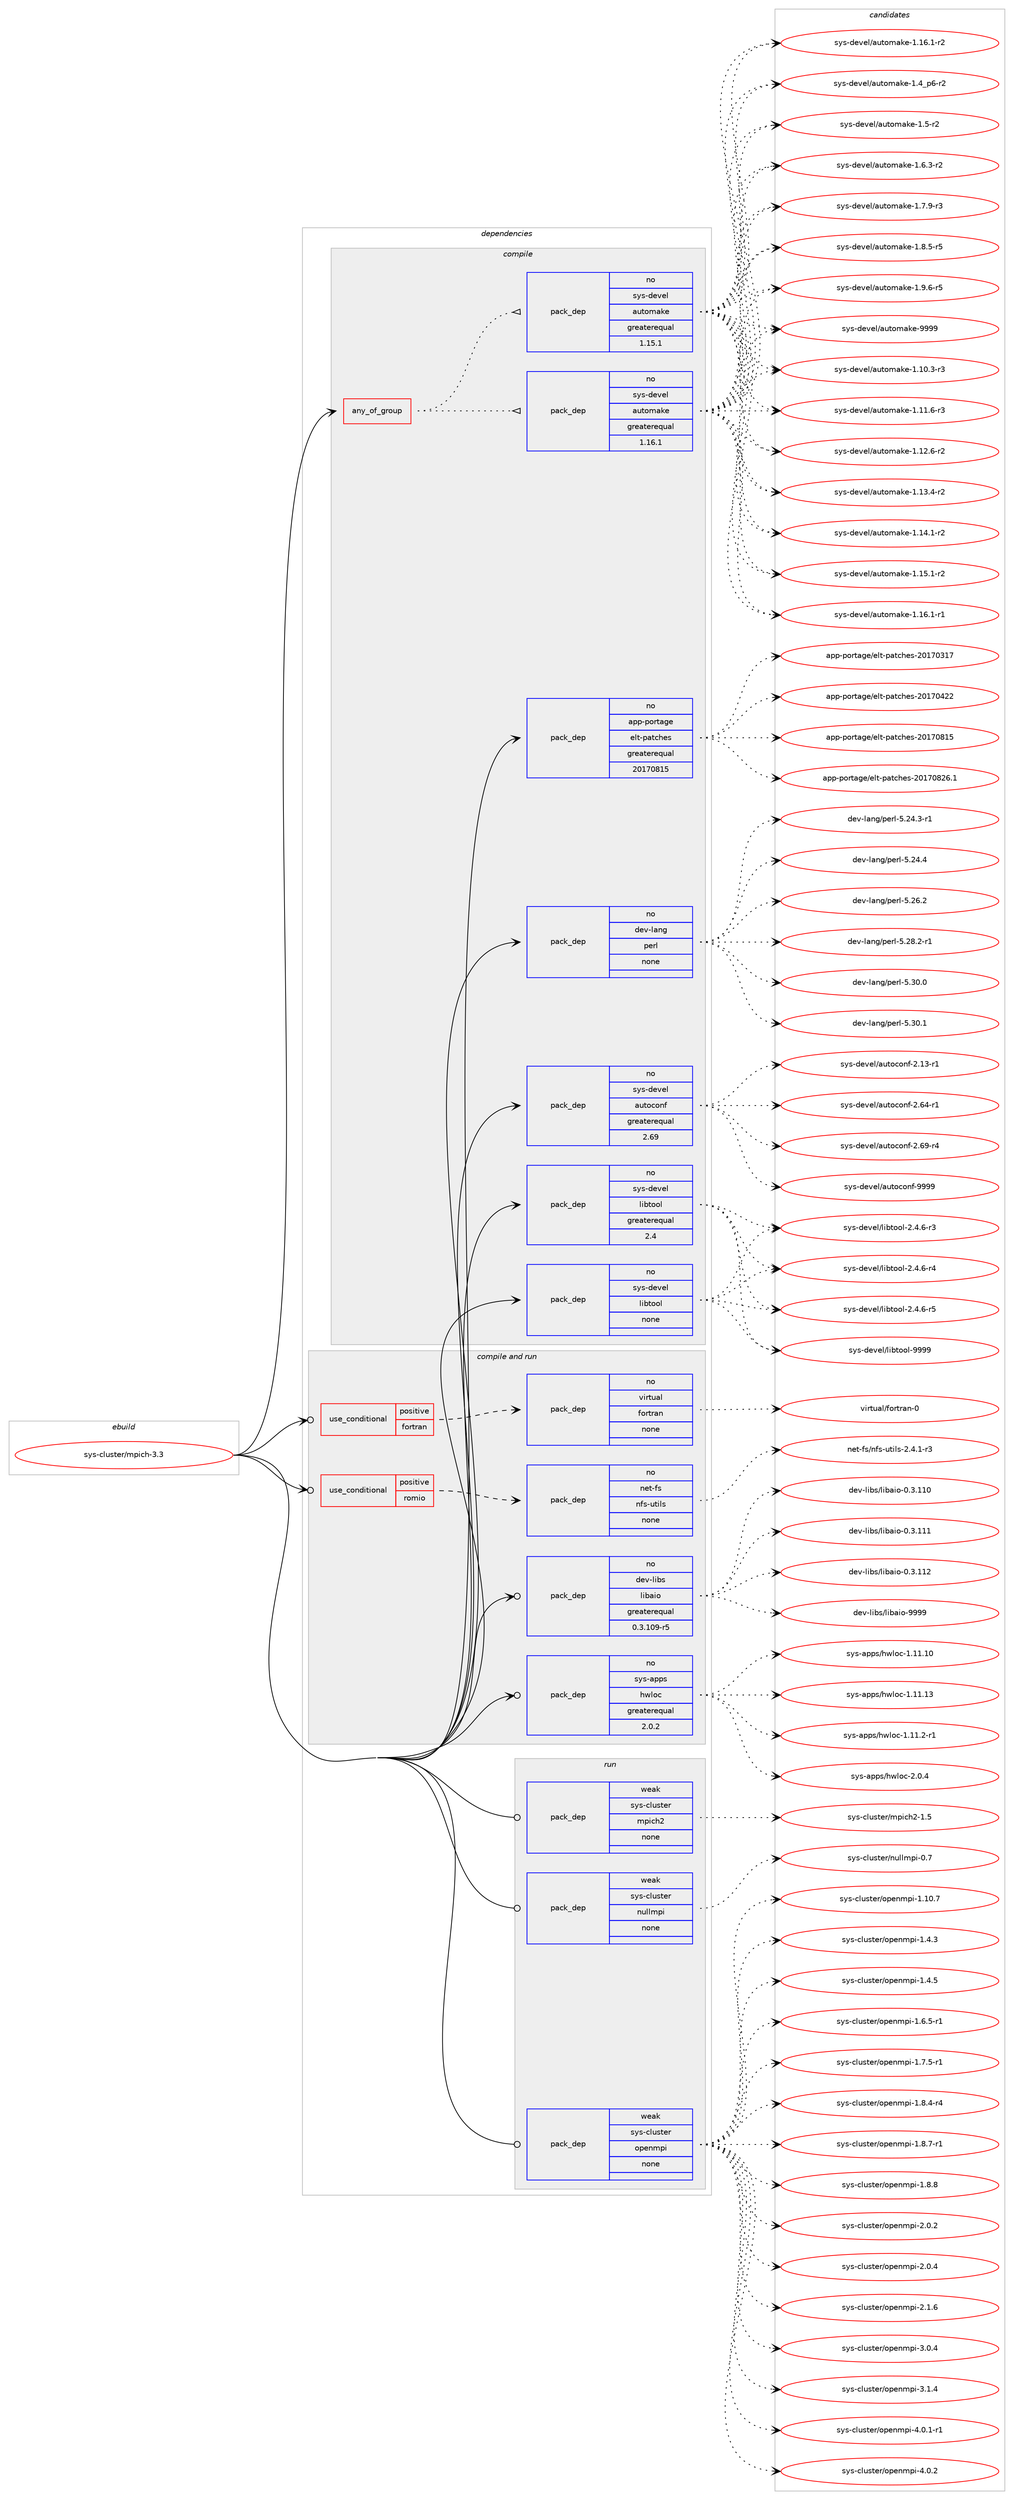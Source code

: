 digraph prolog {

# *************
# Graph options
# *************

newrank=true;
concentrate=true;
compound=true;
graph [rankdir=LR,fontname=Helvetica,fontsize=10,ranksep=1.5];#, ranksep=2.5, nodesep=0.2];
edge  [arrowhead=vee];
node  [fontname=Helvetica,fontsize=10];

# **********
# The ebuild
# **********

subgraph cluster_leftcol {
color=gray;
rank=same;
label=<<i>ebuild</i>>;
id [label="sys-cluster/mpich-3.3", color=red, width=4, href="../sys-cluster/mpich-3.3.svg"];
}

# ****************
# The dependencies
# ****************

subgraph cluster_midcol {
color=gray;
label=<<i>dependencies</i>>;
subgraph cluster_compile {
fillcolor="#eeeeee";
style=filled;
label=<<i>compile</i>>;
subgraph any14994 {
dependency885252 [label=<<TABLE BORDER="0" CELLBORDER="1" CELLSPACING="0" CELLPADDING="4"><TR><TD CELLPADDING="10">any_of_group</TD></TR></TABLE>>, shape=none, color=red];subgraph pack656724 {
dependency885253 [label=<<TABLE BORDER="0" CELLBORDER="1" CELLSPACING="0" CELLPADDING="4" WIDTH="220"><TR><TD ROWSPAN="6" CELLPADDING="30">pack_dep</TD></TR><TR><TD WIDTH="110">no</TD></TR><TR><TD>sys-devel</TD></TR><TR><TD>automake</TD></TR><TR><TD>greaterequal</TD></TR><TR><TD>1.16.1</TD></TR></TABLE>>, shape=none, color=blue];
}
dependency885252:e -> dependency885253:w [weight=20,style="dotted",arrowhead="oinv"];
subgraph pack656725 {
dependency885254 [label=<<TABLE BORDER="0" CELLBORDER="1" CELLSPACING="0" CELLPADDING="4" WIDTH="220"><TR><TD ROWSPAN="6" CELLPADDING="30">pack_dep</TD></TR><TR><TD WIDTH="110">no</TD></TR><TR><TD>sys-devel</TD></TR><TR><TD>automake</TD></TR><TR><TD>greaterequal</TD></TR><TR><TD>1.15.1</TD></TR></TABLE>>, shape=none, color=blue];
}
dependency885252:e -> dependency885254:w [weight=20,style="dotted",arrowhead="oinv"];
}
id:e -> dependency885252:w [weight=20,style="solid",arrowhead="vee"];
subgraph pack656726 {
dependency885255 [label=<<TABLE BORDER="0" CELLBORDER="1" CELLSPACING="0" CELLPADDING="4" WIDTH="220"><TR><TD ROWSPAN="6" CELLPADDING="30">pack_dep</TD></TR><TR><TD WIDTH="110">no</TD></TR><TR><TD>app-portage</TD></TR><TR><TD>elt-patches</TD></TR><TR><TD>greaterequal</TD></TR><TR><TD>20170815</TD></TR></TABLE>>, shape=none, color=blue];
}
id:e -> dependency885255:w [weight=20,style="solid",arrowhead="vee"];
subgraph pack656727 {
dependency885256 [label=<<TABLE BORDER="0" CELLBORDER="1" CELLSPACING="0" CELLPADDING="4" WIDTH="220"><TR><TD ROWSPAN="6" CELLPADDING="30">pack_dep</TD></TR><TR><TD WIDTH="110">no</TD></TR><TR><TD>dev-lang</TD></TR><TR><TD>perl</TD></TR><TR><TD>none</TD></TR><TR><TD></TD></TR></TABLE>>, shape=none, color=blue];
}
id:e -> dependency885256:w [weight=20,style="solid",arrowhead="vee"];
subgraph pack656728 {
dependency885257 [label=<<TABLE BORDER="0" CELLBORDER="1" CELLSPACING="0" CELLPADDING="4" WIDTH="220"><TR><TD ROWSPAN="6" CELLPADDING="30">pack_dep</TD></TR><TR><TD WIDTH="110">no</TD></TR><TR><TD>sys-devel</TD></TR><TR><TD>autoconf</TD></TR><TR><TD>greaterequal</TD></TR><TR><TD>2.69</TD></TR></TABLE>>, shape=none, color=blue];
}
id:e -> dependency885257:w [weight=20,style="solid",arrowhead="vee"];
subgraph pack656729 {
dependency885258 [label=<<TABLE BORDER="0" CELLBORDER="1" CELLSPACING="0" CELLPADDING="4" WIDTH="220"><TR><TD ROWSPAN="6" CELLPADDING="30">pack_dep</TD></TR><TR><TD WIDTH="110">no</TD></TR><TR><TD>sys-devel</TD></TR><TR><TD>libtool</TD></TR><TR><TD>greaterequal</TD></TR><TR><TD>2.4</TD></TR></TABLE>>, shape=none, color=blue];
}
id:e -> dependency885258:w [weight=20,style="solid",arrowhead="vee"];
subgraph pack656730 {
dependency885259 [label=<<TABLE BORDER="0" CELLBORDER="1" CELLSPACING="0" CELLPADDING="4" WIDTH="220"><TR><TD ROWSPAN="6" CELLPADDING="30">pack_dep</TD></TR><TR><TD WIDTH="110">no</TD></TR><TR><TD>sys-devel</TD></TR><TR><TD>libtool</TD></TR><TR><TD>none</TD></TR><TR><TD></TD></TR></TABLE>>, shape=none, color=blue];
}
id:e -> dependency885259:w [weight=20,style="solid",arrowhead="vee"];
}
subgraph cluster_compileandrun {
fillcolor="#eeeeee";
style=filled;
label=<<i>compile and run</i>>;
subgraph cond213005 {
dependency885260 [label=<<TABLE BORDER="0" CELLBORDER="1" CELLSPACING="0" CELLPADDING="4"><TR><TD ROWSPAN="3" CELLPADDING="10">use_conditional</TD></TR><TR><TD>positive</TD></TR><TR><TD>fortran</TD></TR></TABLE>>, shape=none, color=red];
subgraph pack656731 {
dependency885261 [label=<<TABLE BORDER="0" CELLBORDER="1" CELLSPACING="0" CELLPADDING="4" WIDTH="220"><TR><TD ROWSPAN="6" CELLPADDING="30">pack_dep</TD></TR><TR><TD WIDTH="110">no</TD></TR><TR><TD>virtual</TD></TR><TR><TD>fortran</TD></TR><TR><TD>none</TD></TR><TR><TD></TD></TR></TABLE>>, shape=none, color=blue];
}
dependency885260:e -> dependency885261:w [weight=20,style="dashed",arrowhead="vee"];
}
id:e -> dependency885260:w [weight=20,style="solid",arrowhead="odotvee"];
subgraph cond213006 {
dependency885262 [label=<<TABLE BORDER="0" CELLBORDER="1" CELLSPACING="0" CELLPADDING="4"><TR><TD ROWSPAN="3" CELLPADDING="10">use_conditional</TD></TR><TR><TD>positive</TD></TR><TR><TD>romio</TD></TR></TABLE>>, shape=none, color=red];
subgraph pack656732 {
dependency885263 [label=<<TABLE BORDER="0" CELLBORDER="1" CELLSPACING="0" CELLPADDING="4" WIDTH="220"><TR><TD ROWSPAN="6" CELLPADDING="30">pack_dep</TD></TR><TR><TD WIDTH="110">no</TD></TR><TR><TD>net-fs</TD></TR><TR><TD>nfs-utils</TD></TR><TR><TD>none</TD></TR><TR><TD></TD></TR></TABLE>>, shape=none, color=blue];
}
dependency885262:e -> dependency885263:w [weight=20,style="dashed",arrowhead="vee"];
}
id:e -> dependency885262:w [weight=20,style="solid",arrowhead="odotvee"];
subgraph pack656733 {
dependency885264 [label=<<TABLE BORDER="0" CELLBORDER="1" CELLSPACING="0" CELLPADDING="4" WIDTH="220"><TR><TD ROWSPAN="6" CELLPADDING="30">pack_dep</TD></TR><TR><TD WIDTH="110">no</TD></TR><TR><TD>dev-libs</TD></TR><TR><TD>libaio</TD></TR><TR><TD>greaterequal</TD></TR><TR><TD>0.3.109-r5</TD></TR></TABLE>>, shape=none, color=blue];
}
id:e -> dependency885264:w [weight=20,style="solid",arrowhead="odotvee"];
subgraph pack656734 {
dependency885265 [label=<<TABLE BORDER="0" CELLBORDER="1" CELLSPACING="0" CELLPADDING="4" WIDTH="220"><TR><TD ROWSPAN="6" CELLPADDING="30">pack_dep</TD></TR><TR><TD WIDTH="110">no</TD></TR><TR><TD>sys-apps</TD></TR><TR><TD>hwloc</TD></TR><TR><TD>greaterequal</TD></TR><TR><TD>2.0.2</TD></TR></TABLE>>, shape=none, color=blue];
}
id:e -> dependency885265:w [weight=20,style="solid",arrowhead="odotvee"];
}
subgraph cluster_run {
fillcolor="#eeeeee";
style=filled;
label=<<i>run</i>>;
subgraph pack656735 {
dependency885266 [label=<<TABLE BORDER="0" CELLBORDER="1" CELLSPACING="0" CELLPADDING="4" WIDTH="220"><TR><TD ROWSPAN="6" CELLPADDING="30">pack_dep</TD></TR><TR><TD WIDTH="110">weak</TD></TR><TR><TD>sys-cluster</TD></TR><TR><TD>mpich2</TD></TR><TR><TD>none</TD></TR><TR><TD></TD></TR></TABLE>>, shape=none, color=blue];
}
id:e -> dependency885266:w [weight=20,style="solid",arrowhead="odot"];
subgraph pack656736 {
dependency885267 [label=<<TABLE BORDER="0" CELLBORDER="1" CELLSPACING="0" CELLPADDING="4" WIDTH="220"><TR><TD ROWSPAN="6" CELLPADDING="30">pack_dep</TD></TR><TR><TD WIDTH="110">weak</TD></TR><TR><TD>sys-cluster</TD></TR><TR><TD>nullmpi</TD></TR><TR><TD>none</TD></TR><TR><TD></TD></TR></TABLE>>, shape=none, color=blue];
}
id:e -> dependency885267:w [weight=20,style="solid",arrowhead="odot"];
subgraph pack656737 {
dependency885268 [label=<<TABLE BORDER="0" CELLBORDER="1" CELLSPACING="0" CELLPADDING="4" WIDTH="220"><TR><TD ROWSPAN="6" CELLPADDING="30">pack_dep</TD></TR><TR><TD WIDTH="110">weak</TD></TR><TR><TD>sys-cluster</TD></TR><TR><TD>openmpi</TD></TR><TR><TD>none</TD></TR><TR><TD></TD></TR></TABLE>>, shape=none, color=blue];
}
id:e -> dependency885268:w [weight=20,style="solid",arrowhead="odot"];
}
}

# **************
# The candidates
# **************

subgraph cluster_choices {
rank=same;
color=gray;
label=<<i>candidates</i>>;

subgraph choice656724 {
color=black;
nodesep=1;
choice11512111545100101118101108479711711611110997107101454946494846514511451 [label="sys-devel/automake-1.10.3-r3", color=red, width=4,href="../sys-devel/automake-1.10.3-r3.svg"];
choice11512111545100101118101108479711711611110997107101454946494946544511451 [label="sys-devel/automake-1.11.6-r3", color=red, width=4,href="../sys-devel/automake-1.11.6-r3.svg"];
choice11512111545100101118101108479711711611110997107101454946495046544511450 [label="sys-devel/automake-1.12.6-r2", color=red, width=4,href="../sys-devel/automake-1.12.6-r2.svg"];
choice11512111545100101118101108479711711611110997107101454946495146524511450 [label="sys-devel/automake-1.13.4-r2", color=red, width=4,href="../sys-devel/automake-1.13.4-r2.svg"];
choice11512111545100101118101108479711711611110997107101454946495246494511450 [label="sys-devel/automake-1.14.1-r2", color=red, width=4,href="../sys-devel/automake-1.14.1-r2.svg"];
choice11512111545100101118101108479711711611110997107101454946495346494511450 [label="sys-devel/automake-1.15.1-r2", color=red, width=4,href="../sys-devel/automake-1.15.1-r2.svg"];
choice11512111545100101118101108479711711611110997107101454946495446494511449 [label="sys-devel/automake-1.16.1-r1", color=red, width=4,href="../sys-devel/automake-1.16.1-r1.svg"];
choice11512111545100101118101108479711711611110997107101454946495446494511450 [label="sys-devel/automake-1.16.1-r2", color=red, width=4,href="../sys-devel/automake-1.16.1-r2.svg"];
choice115121115451001011181011084797117116111109971071014549465295112544511450 [label="sys-devel/automake-1.4_p6-r2", color=red, width=4,href="../sys-devel/automake-1.4_p6-r2.svg"];
choice11512111545100101118101108479711711611110997107101454946534511450 [label="sys-devel/automake-1.5-r2", color=red, width=4,href="../sys-devel/automake-1.5-r2.svg"];
choice115121115451001011181011084797117116111109971071014549465446514511450 [label="sys-devel/automake-1.6.3-r2", color=red, width=4,href="../sys-devel/automake-1.6.3-r2.svg"];
choice115121115451001011181011084797117116111109971071014549465546574511451 [label="sys-devel/automake-1.7.9-r3", color=red, width=4,href="../sys-devel/automake-1.7.9-r3.svg"];
choice115121115451001011181011084797117116111109971071014549465646534511453 [label="sys-devel/automake-1.8.5-r5", color=red, width=4,href="../sys-devel/automake-1.8.5-r5.svg"];
choice115121115451001011181011084797117116111109971071014549465746544511453 [label="sys-devel/automake-1.9.6-r5", color=red, width=4,href="../sys-devel/automake-1.9.6-r5.svg"];
choice115121115451001011181011084797117116111109971071014557575757 [label="sys-devel/automake-9999", color=red, width=4,href="../sys-devel/automake-9999.svg"];
dependency885253:e -> choice11512111545100101118101108479711711611110997107101454946494846514511451:w [style=dotted,weight="100"];
dependency885253:e -> choice11512111545100101118101108479711711611110997107101454946494946544511451:w [style=dotted,weight="100"];
dependency885253:e -> choice11512111545100101118101108479711711611110997107101454946495046544511450:w [style=dotted,weight="100"];
dependency885253:e -> choice11512111545100101118101108479711711611110997107101454946495146524511450:w [style=dotted,weight="100"];
dependency885253:e -> choice11512111545100101118101108479711711611110997107101454946495246494511450:w [style=dotted,weight="100"];
dependency885253:e -> choice11512111545100101118101108479711711611110997107101454946495346494511450:w [style=dotted,weight="100"];
dependency885253:e -> choice11512111545100101118101108479711711611110997107101454946495446494511449:w [style=dotted,weight="100"];
dependency885253:e -> choice11512111545100101118101108479711711611110997107101454946495446494511450:w [style=dotted,weight="100"];
dependency885253:e -> choice115121115451001011181011084797117116111109971071014549465295112544511450:w [style=dotted,weight="100"];
dependency885253:e -> choice11512111545100101118101108479711711611110997107101454946534511450:w [style=dotted,weight="100"];
dependency885253:e -> choice115121115451001011181011084797117116111109971071014549465446514511450:w [style=dotted,weight="100"];
dependency885253:e -> choice115121115451001011181011084797117116111109971071014549465546574511451:w [style=dotted,weight="100"];
dependency885253:e -> choice115121115451001011181011084797117116111109971071014549465646534511453:w [style=dotted,weight="100"];
dependency885253:e -> choice115121115451001011181011084797117116111109971071014549465746544511453:w [style=dotted,weight="100"];
dependency885253:e -> choice115121115451001011181011084797117116111109971071014557575757:w [style=dotted,weight="100"];
}
subgraph choice656725 {
color=black;
nodesep=1;
choice11512111545100101118101108479711711611110997107101454946494846514511451 [label="sys-devel/automake-1.10.3-r3", color=red, width=4,href="../sys-devel/automake-1.10.3-r3.svg"];
choice11512111545100101118101108479711711611110997107101454946494946544511451 [label="sys-devel/automake-1.11.6-r3", color=red, width=4,href="../sys-devel/automake-1.11.6-r3.svg"];
choice11512111545100101118101108479711711611110997107101454946495046544511450 [label="sys-devel/automake-1.12.6-r2", color=red, width=4,href="../sys-devel/automake-1.12.6-r2.svg"];
choice11512111545100101118101108479711711611110997107101454946495146524511450 [label="sys-devel/automake-1.13.4-r2", color=red, width=4,href="../sys-devel/automake-1.13.4-r2.svg"];
choice11512111545100101118101108479711711611110997107101454946495246494511450 [label="sys-devel/automake-1.14.1-r2", color=red, width=4,href="../sys-devel/automake-1.14.1-r2.svg"];
choice11512111545100101118101108479711711611110997107101454946495346494511450 [label="sys-devel/automake-1.15.1-r2", color=red, width=4,href="../sys-devel/automake-1.15.1-r2.svg"];
choice11512111545100101118101108479711711611110997107101454946495446494511449 [label="sys-devel/automake-1.16.1-r1", color=red, width=4,href="../sys-devel/automake-1.16.1-r1.svg"];
choice11512111545100101118101108479711711611110997107101454946495446494511450 [label="sys-devel/automake-1.16.1-r2", color=red, width=4,href="../sys-devel/automake-1.16.1-r2.svg"];
choice115121115451001011181011084797117116111109971071014549465295112544511450 [label="sys-devel/automake-1.4_p6-r2", color=red, width=4,href="../sys-devel/automake-1.4_p6-r2.svg"];
choice11512111545100101118101108479711711611110997107101454946534511450 [label="sys-devel/automake-1.5-r2", color=red, width=4,href="../sys-devel/automake-1.5-r2.svg"];
choice115121115451001011181011084797117116111109971071014549465446514511450 [label="sys-devel/automake-1.6.3-r2", color=red, width=4,href="../sys-devel/automake-1.6.3-r2.svg"];
choice115121115451001011181011084797117116111109971071014549465546574511451 [label="sys-devel/automake-1.7.9-r3", color=red, width=4,href="../sys-devel/automake-1.7.9-r3.svg"];
choice115121115451001011181011084797117116111109971071014549465646534511453 [label="sys-devel/automake-1.8.5-r5", color=red, width=4,href="../sys-devel/automake-1.8.5-r5.svg"];
choice115121115451001011181011084797117116111109971071014549465746544511453 [label="sys-devel/automake-1.9.6-r5", color=red, width=4,href="../sys-devel/automake-1.9.6-r5.svg"];
choice115121115451001011181011084797117116111109971071014557575757 [label="sys-devel/automake-9999", color=red, width=4,href="../sys-devel/automake-9999.svg"];
dependency885254:e -> choice11512111545100101118101108479711711611110997107101454946494846514511451:w [style=dotted,weight="100"];
dependency885254:e -> choice11512111545100101118101108479711711611110997107101454946494946544511451:w [style=dotted,weight="100"];
dependency885254:e -> choice11512111545100101118101108479711711611110997107101454946495046544511450:w [style=dotted,weight="100"];
dependency885254:e -> choice11512111545100101118101108479711711611110997107101454946495146524511450:w [style=dotted,weight="100"];
dependency885254:e -> choice11512111545100101118101108479711711611110997107101454946495246494511450:w [style=dotted,weight="100"];
dependency885254:e -> choice11512111545100101118101108479711711611110997107101454946495346494511450:w [style=dotted,weight="100"];
dependency885254:e -> choice11512111545100101118101108479711711611110997107101454946495446494511449:w [style=dotted,weight="100"];
dependency885254:e -> choice11512111545100101118101108479711711611110997107101454946495446494511450:w [style=dotted,weight="100"];
dependency885254:e -> choice115121115451001011181011084797117116111109971071014549465295112544511450:w [style=dotted,weight="100"];
dependency885254:e -> choice11512111545100101118101108479711711611110997107101454946534511450:w [style=dotted,weight="100"];
dependency885254:e -> choice115121115451001011181011084797117116111109971071014549465446514511450:w [style=dotted,weight="100"];
dependency885254:e -> choice115121115451001011181011084797117116111109971071014549465546574511451:w [style=dotted,weight="100"];
dependency885254:e -> choice115121115451001011181011084797117116111109971071014549465646534511453:w [style=dotted,weight="100"];
dependency885254:e -> choice115121115451001011181011084797117116111109971071014549465746544511453:w [style=dotted,weight="100"];
dependency885254:e -> choice115121115451001011181011084797117116111109971071014557575757:w [style=dotted,weight="100"];
}
subgraph choice656726 {
color=black;
nodesep=1;
choice97112112451121111141169710310147101108116451129711699104101115455048495548514955 [label="app-portage/elt-patches-20170317", color=red, width=4,href="../app-portage/elt-patches-20170317.svg"];
choice97112112451121111141169710310147101108116451129711699104101115455048495548525050 [label="app-portage/elt-patches-20170422", color=red, width=4,href="../app-portage/elt-patches-20170422.svg"];
choice97112112451121111141169710310147101108116451129711699104101115455048495548564953 [label="app-portage/elt-patches-20170815", color=red, width=4,href="../app-portage/elt-patches-20170815.svg"];
choice971121124511211111411697103101471011081164511297116991041011154550484955485650544649 [label="app-portage/elt-patches-20170826.1", color=red, width=4,href="../app-portage/elt-patches-20170826.1.svg"];
dependency885255:e -> choice97112112451121111141169710310147101108116451129711699104101115455048495548514955:w [style=dotted,weight="100"];
dependency885255:e -> choice97112112451121111141169710310147101108116451129711699104101115455048495548525050:w [style=dotted,weight="100"];
dependency885255:e -> choice97112112451121111141169710310147101108116451129711699104101115455048495548564953:w [style=dotted,weight="100"];
dependency885255:e -> choice971121124511211111411697103101471011081164511297116991041011154550484955485650544649:w [style=dotted,weight="100"];
}
subgraph choice656727 {
color=black;
nodesep=1;
choice100101118451089711010347112101114108455346505246514511449 [label="dev-lang/perl-5.24.3-r1", color=red, width=4,href="../dev-lang/perl-5.24.3-r1.svg"];
choice10010111845108971101034711210111410845534650524652 [label="dev-lang/perl-5.24.4", color=red, width=4,href="../dev-lang/perl-5.24.4.svg"];
choice10010111845108971101034711210111410845534650544650 [label="dev-lang/perl-5.26.2", color=red, width=4,href="../dev-lang/perl-5.26.2.svg"];
choice100101118451089711010347112101114108455346505646504511449 [label="dev-lang/perl-5.28.2-r1", color=red, width=4,href="../dev-lang/perl-5.28.2-r1.svg"];
choice10010111845108971101034711210111410845534651484648 [label="dev-lang/perl-5.30.0", color=red, width=4,href="../dev-lang/perl-5.30.0.svg"];
choice10010111845108971101034711210111410845534651484649 [label="dev-lang/perl-5.30.1", color=red, width=4,href="../dev-lang/perl-5.30.1.svg"];
dependency885256:e -> choice100101118451089711010347112101114108455346505246514511449:w [style=dotted,weight="100"];
dependency885256:e -> choice10010111845108971101034711210111410845534650524652:w [style=dotted,weight="100"];
dependency885256:e -> choice10010111845108971101034711210111410845534650544650:w [style=dotted,weight="100"];
dependency885256:e -> choice100101118451089711010347112101114108455346505646504511449:w [style=dotted,weight="100"];
dependency885256:e -> choice10010111845108971101034711210111410845534651484648:w [style=dotted,weight="100"];
dependency885256:e -> choice10010111845108971101034711210111410845534651484649:w [style=dotted,weight="100"];
}
subgraph choice656728 {
color=black;
nodesep=1;
choice1151211154510010111810110847971171161119911111010245504649514511449 [label="sys-devel/autoconf-2.13-r1", color=red, width=4,href="../sys-devel/autoconf-2.13-r1.svg"];
choice1151211154510010111810110847971171161119911111010245504654524511449 [label="sys-devel/autoconf-2.64-r1", color=red, width=4,href="../sys-devel/autoconf-2.64-r1.svg"];
choice1151211154510010111810110847971171161119911111010245504654574511452 [label="sys-devel/autoconf-2.69-r4", color=red, width=4,href="../sys-devel/autoconf-2.69-r4.svg"];
choice115121115451001011181011084797117116111991111101024557575757 [label="sys-devel/autoconf-9999", color=red, width=4,href="../sys-devel/autoconf-9999.svg"];
dependency885257:e -> choice1151211154510010111810110847971171161119911111010245504649514511449:w [style=dotted,weight="100"];
dependency885257:e -> choice1151211154510010111810110847971171161119911111010245504654524511449:w [style=dotted,weight="100"];
dependency885257:e -> choice1151211154510010111810110847971171161119911111010245504654574511452:w [style=dotted,weight="100"];
dependency885257:e -> choice115121115451001011181011084797117116111991111101024557575757:w [style=dotted,weight="100"];
}
subgraph choice656729 {
color=black;
nodesep=1;
choice1151211154510010111810110847108105981161111111084550465246544511451 [label="sys-devel/libtool-2.4.6-r3", color=red, width=4,href="../sys-devel/libtool-2.4.6-r3.svg"];
choice1151211154510010111810110847108105981161111111084550465246544511452 [label="sys-devel/libtool-2.4.6-r4", color=red, width=4,href="../sys-devel/libtool-2.4.6-r4.svg"];
choice1151211154510010111810110847108105981161111111084550465246544511453 [label="sys-devel/libtool-2.4.6-r5", color=red, width=4,href="../sys-devel/libtool-2.4.6-r5.svg"];
choice1151211154510010111810110847108105981161111111084557575757 [label="sys-devel/libtool-9999", color=red, width=4,href="../sys-devel/libtool-9999.svg"];
dependency885258:e -> choice1151211154510010111810110847108105981161111111084550465246544511451:w [style=dotted,weight="100"];
dependency885258:e -> choice1151211154510010111810110847108105981161111111084550465246544511452:w [style=dotted,weight="100"];
dependency885258:e -> choice1151211154510010111810110847108105981161111111084550465246544511453:w [style=dotted,weight="100"];
dependency885258:e -> choice1151211154510010111810110847108105981161111111084557575757:w [style=dotted,weight="100"];
}
subgraph choice656730 {
color=black;
nodesep=1;
choice1151211154510010111810110847108105981161111111084550465246544511451 [label="sys-devel/libtool-2.4.6-r3", color=red, width=4,href="../sys-devel/libtool-2.4.6-r3.svg"];
choice1151211154510010111810110847108105981161111111084550465246544511452 [label="sys-devel/libtool-2.4.6-r4", color=red, width=4,href="../sys-devel/libtool-2.4.6-r4.svg"];
choice1151211154510010111810110847108105981161111111084550465246544511453 [label="sys-devel/libtool-2.4.6-r5", color=red, width=4,href="../sys-devel/libtool-2.4.6-r5.svg"];
choice1151211154510010111810110847108105981161111111084557575757 [label="sys-devel/libtool-9999", color=red, width=4,href="../sys-devel/libtool-9999.svg"];
dependency885259:e -> choice1151211154510010111810110847108105981161111111084550465246544511451:w [style=dotted,weight="100"];
dependency885259:e -> choice1151211154510010111810110847108105981161111111084550465246544511452:w [style=dotted,weight="100"];
dependency885259:e -> choice1151211154510010111810110847108105981161111111084550465246544511453:w [style=dotted,weight="100"];
dependency885259:e -> choice1151211154510010111810110847108105981161111111084557575757:w [style=dotted,weight="100"];
}
subgraph choice656731 {
color=black;
nodesep=1;
choice1181051141161179710847102111114116114971104548 [label="virtual/fortran-0", color=red, width=4,href="../virtual/fortran-0.svg"];
dependency885261:e -> choice1181051141161179710847102111114116114971104548:w [style=dotted,weight="100"];
}
subgraph choice656732 {
color=black;
nodesep=1;
choice1101011164510211547110102115451171161051081154550465246494511451 [label="net-fs/nfs-utils-2.4.1-r3", color=red, width=4,href="../net-fs/nfs-utils-2.4.1-r3.svg"];
dependency885263:e -> choice1101011164510211547110102115451171161051081154550465246494511451:w [style=dotted,weight="100"];
}
subgraph choice656733 {
color=black;
nodesep=1;
choice10010111845108105981154710810598971051114548465146494948 [label="dev-libs/libaio-0.3.110", color=red, width=4,href="../dev-libs/libaio-0.3.110.svg"];
choice10010111845108105981154710810598971051114548465146494949 [label="dev-libs/libaio-0.3.111", color=red, width=4,href="../dev-libs/libaio-0.3.111.svg"];
choice10010111845108105981154710810598971051114548465146494950 [label="dev-libs/libaio-0.3.112", color=red, width=4,href="../dev-libs/libaio-0.3.112.svg"];
choice10010111845108105981154710810598971051114557575757 [label="dev-libs/libaio-9999", color=red, width=4,href="../dev-libs/libaio-9999.svg"];
dependency885264:e -> choice10010111845108105981154710810598971051114548465146494948:w [style=dotted,weight="100"];
dependency885264:e -> choice10010111845108105981154710810598971051114548465146494949:w [style=dotted,weight="100"];
dependency885264:e -> choice10010111845108105981154710810598971051114548465146494950:w [style=dotted,weight="100"];
dependency885264:e -> choice10010111845108105981154710810598971051114557575757:w [style=dotted,weight="100"];
}
subgraph choice656734 {
color=black;
nodesep=1;
choice115121115459711211211547104119108111994549464949464948 [label="sys-apps/hwloc-1.11.10", color=red, width=4,href="../sys-apps/hwloc-1.11.10.svg"];
choice115121115459711211211547104119108111994549464949464951 [label="sys-apps/hwloc-1.11.13", color=red, width=4,href="../sys-apps/hwloc-1.11.13.svg"];
choice11512111545971121121154710411910811199454946494946504511449 [label="sys-apps/hwloc-1.11.2-r1", color=red, width=4,href="../sys-apps/hwloc-1.11.2-r1.svg"];
choice11512111545971121121154710411910811199455046484652 [label="sys-apps/hwloc-2.0.4", color=red, width=4,href="../sys-apps/hwloc-2.0.4.svg"];
dependency885265:e -> choice115121115459711211211547104119108111994549464949464948:w [style=dotted,weight="100"];
dependency885265:e -> choice115121115459711211211547104119108111994549464949464951:w [style=dotted,weight="100"];
dependency885265:e -> choice11512111545971121121154710411910811199454946494946504511449:w [style=dotted,weight="100"];
dependency885265:e -> choice11512111545971121121154710411910811199455046484652:w [style=dotted,weight="100"];
}
subgraph choice656735 {
color=black;
nodesep=1;
choice115121115459910811711511610111447109112105991045045494653 [label="sys-cluster/mpich2-1.5", color=red, width=4,href="../sys-cluster/mpich2-1.5.svg"];
dependency885266:e -> choice115121115459910811711511610111447109112105991045045494653:w [style=dotted,weight="100"];
}
subgraph choice656736 {
color=black;
nodesep=1;
choice11512111545991081171151161011144711011710810810911210545484655 [label="sys-cluster/nullmpi-0.7", color=red, width=4,href="../sys-cluster/nullmpi-0.7.svg"];
dependency885267:e -> choice11512111545991081171151161011144711011710810810911210545484655:w [style=dotted,weight="100"];
}
subgraph choice656737 {
color=black;
nodesep=1;
choice11512111545991081171151161011144711111210111010911210545494649484655 [label="sys-cluster/openmpi-1.10.7", color=red, width=4,href="../sys-cluster/openmpi-1.10.7.svg"];
choice115121115459910811711511610111447111112101110109112105454946524651 [label="sys-cluster/openmpi-1.4.3", color=red, width=4,href="../sys-cluster/openmpi-1.4.3.svg"];
choice115121115459910811711511610111447111112101110109112105454946524653 [label="sys-cluster/openmpi-1.4.5", color=red, width=4,href="../sys-cluster/openmpi-1.4.5.svg"];
choice1151211154599108117115116101114471111121011101091121054549465446534511449 [label="sys-cluster/openmpi-1.6.5-r1", color=red, width=4,href="../sys-cluster/openmpi-1.6.5-r1.svg"];
choice1151211154599108117115116101114471111121011101091121054549465546534511449 [label="sys-cluster/openmpi-1.7.5-r1", color=red, width=4,href="../sys-cluster/openmpi-1.7.5-r1.svg"];
choice1151211154599108117115116101114471111121011101091121054549465646524511452 [label="sys-cluster/openmpi-1.8.4-r4", color=red, width=4,href="../sys-cluster/openmpi-1.8.4-r4.svg"];
choice1151211154599108117115116101114471111121011101091121054549465646554511449 [label="sys-cluster/openmpi-1.8.7-r1", color=red, width=4,href="../sys-cluster/openmpi-1.8.7-r1.svg"];
choice115121115459910811711511610111447111112101110109112105454946564656 [label="sys-cluster/openmpi-1.8.8", color=red, width=4,href="../sys-cluster/openmpi-1.8.8.svg"];
choice115121115459910811711511610111447111112101110109112105455046484650 [label="sys-cluster/openmpi-2.0.2", color=red, width=4,href="../sys-cluster/openmpi-2.0.2.svg"];
choice115121115459910811711511610111447111112101110109112105455046484652 [label="sys-cluster/openmpi-2.0.4", color=red, width=4,href="../sys-cluster/openmpi-2.0.4.svg"];
choice115121115459910811711511610111447111112101110109112105455046494654 [label="sys-cluster/openmpi-2.1.6", color=red, width=4,href="../sys-cluster/openmpi-2.1.6.svg"];
choice115121115459910811711511610111447111112101110109112105455146484652 [label="sys-cluster/openmpi-3.0.4", color=red, width=4,href="../sys-cluster/openmpi-3.0.4.svg"];
choice115121115459910811711511610111447111112101110109112105455146494652 [label="sys-cluster/openmpi-3.1.4", color=red, width=4,href="../sys-cluster/openmpi-3.1.4.svg"];
choice1151211154599108117115116101114471111121011101091121054552464846494511449 [label="sys-cluster/openmpi-4.0.1-r1", color=red, width=4,href="../sys-cluster/openmpi-4.0.1-r1.svg"];
choice115121115459910811711511610111447111112101110109112105455246484650 [label="sys-cluster/openmpi-4.0.2", color=red, width=4,href="../sys-cluster/openmpi-4.0.2.svg"];
dependency885268:e -> choice11512111545991081171151161011144711111210111010911210545494649484655:w [style=dotted,weight="100"];
dependency885268:e -> choice115121115459910811711511610111447111112101110109112105454946524651:w [style=dotted,weight="100"];
dependency885268:e -> choice115121115459910811711511610111447111112101110109112105454946524653:w [style=dotted,weight="100"];
dependency885268:e -> choice1151211154599108117115116101114471111121011101091121054549465446534511449:w [style=dotted,weight="100"];
dependency885268:e -> choice1151211154599108117115116101114471111121011101091121054549465546534511449:w [style=dotted,weight="100"];
dependency885268:e -> choice1151211154599108117115116101114471111121011101091121054549465646524511452:w [style=dotted,weight="100"];
dependency885268:e -> choice1151211154599108117115116101114471111121011101091121054549465646554511449:w [style=dotted,weight="100"];
dependency885268:e -> choice115121115459910811711511610111447111112101110109112105454946564656:w [style=dotted,weight="100"];
dependency885268:e -> choice115121115459910811711511610111447111112101110109112105455046484650:w [style=dotted,weight="100"];
dependency885268:e -> choice115121115459910811711511610111447111112101110109112105455046484652:w [style=dotted,weight="100"];
dependency885268:e -> choice115121115459910811711511610111447111112101110109112105455046494654:w [style=dotted,weight="100"];
dependency885268:e -> choice115121115459910811711511610111447111112101110109112105455146484652:w [style=dotted,weight="100"];
dependency885268:e -> choice115121115459910811711511610111447111112101110109112105455146494652:w [style=dotted,weight="100"];
dependency885268:e -> choice1151211154599108117115116101114471111121011101091121054552464846494511449:w [style=dotted,weight="100"];
dependency885268:e -> choice115121115459910811711511610111447111112101110109112105455246484650:w [style=dotted,weight="100"];
}
}

}
